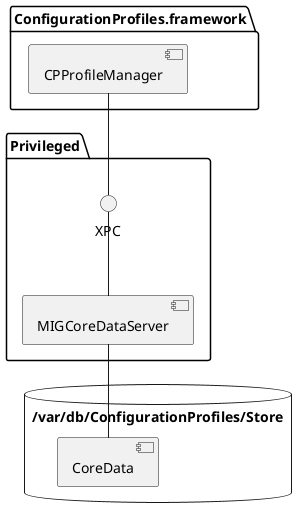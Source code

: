 @startuml

database "/var/db/ConfigurationProfiles/Store" {
    [CoreData]
}

package "Privileged" {

[MIGCoreDataServer] -- [CoreData]
() XPC
XPC -- [MIGCoreDataServer]
}

package "ConfigurationProfiles.framework" {
    [CPProfileManager] -- XPC
}

@enduml